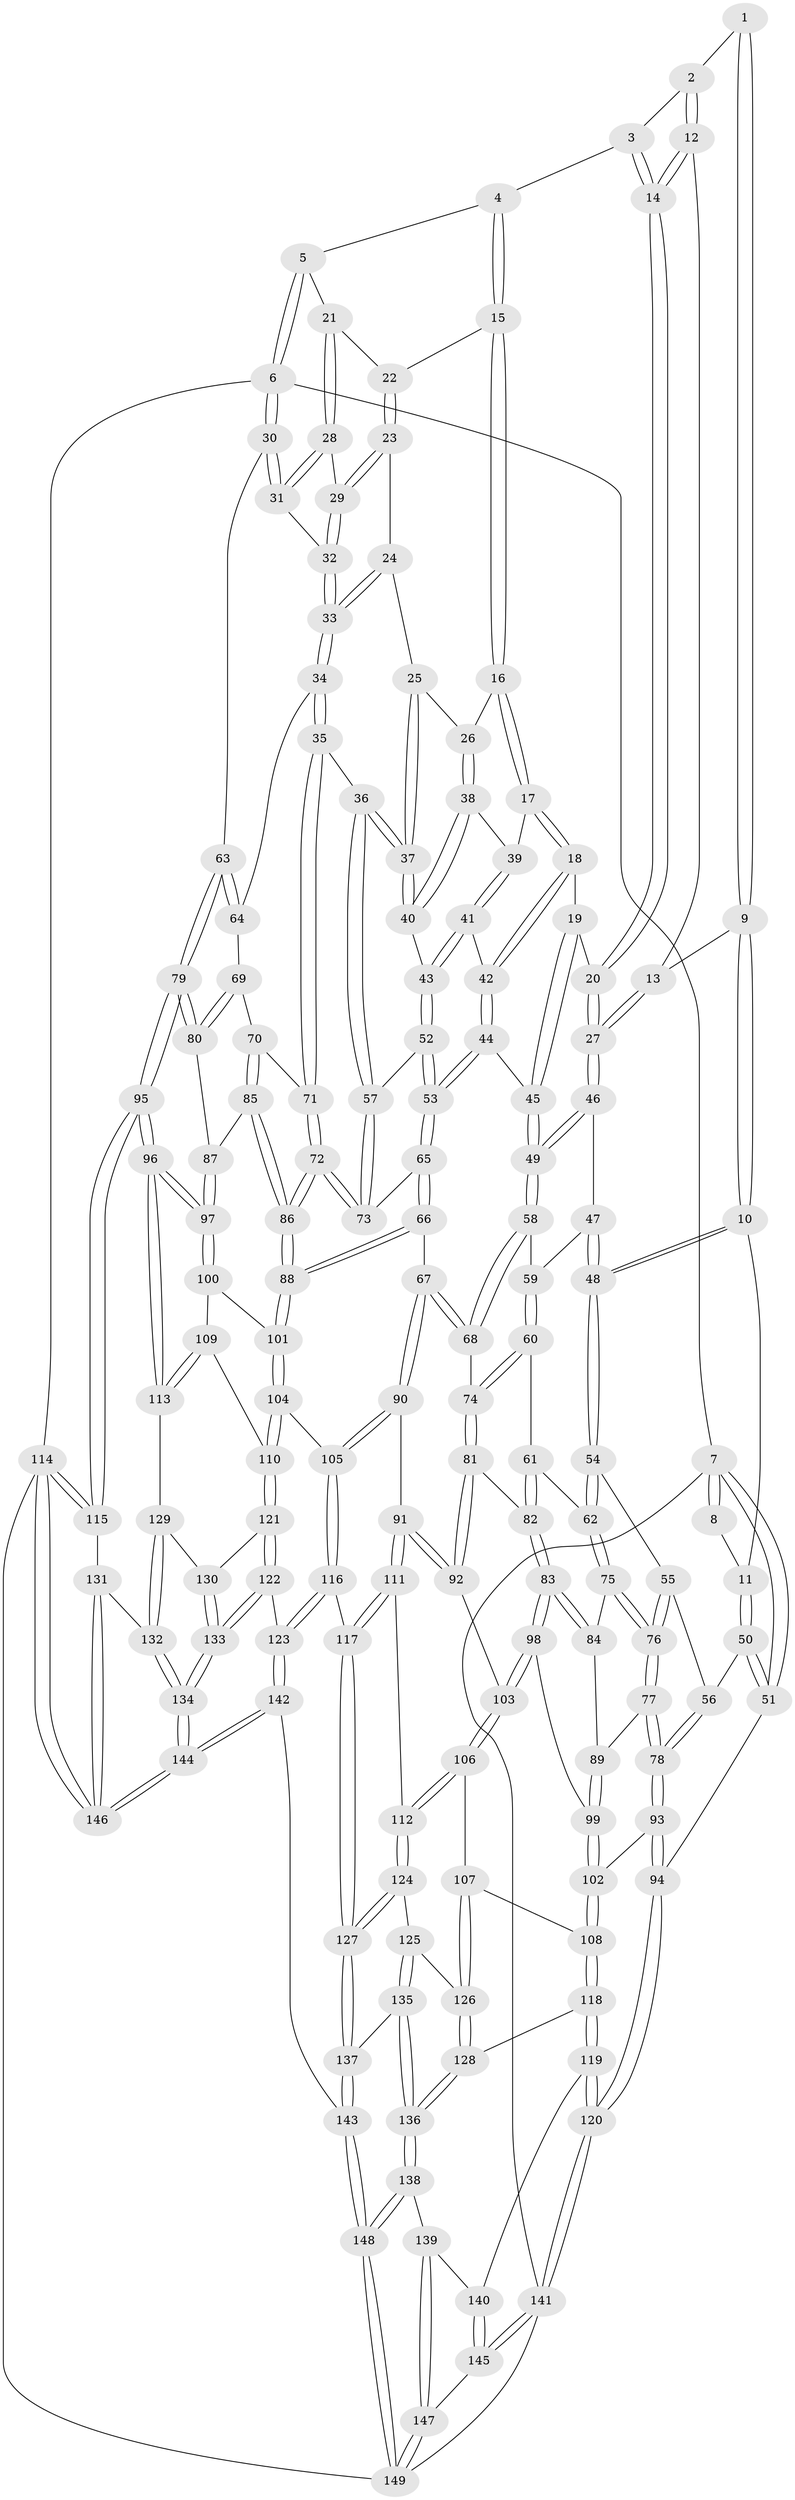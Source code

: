 // coarse degree distribution, {6: 0.11363636363636363, 9: 0.022727272727272728, 5: 0.3181818181818182, 4: 0.22727272727272727, 2: 0.09090909090909091, 3: 0.20454545454545456, 8: 0.022727272727272728}
// Generated by graph-tools (version 1.1) at 2025/21/03/04/25 18:21:22]
// undirected, 149 vertices, 369 edges
graph export_dot {
graph [start="1"]
  node [color=gray90,style=filled];
  1 [pos="+0.2581888672034265+0"];
  2 [pos="+0.4495727911885333+0"];
  3 [pos="+0.48524842239816424+0"];
  4 [pos="+0.5783340433952865+0"];
  5 [pos="+1+0"];
  6 [pos="+1+0"];
  7 [pos="+0+0"];
  8 [pos="+0.0876611092688859+0"];
  9 [pos="+0.21348136586468625+0.11910119905183746"];
  10 [pos="+0.1820956280813991+0.1548816257851573"];
  11 [pos="+0.10358642054665376+0.13160024674802331"];
  12 [pos="+0.3097613696225198+0.06948571698114711"];
  13 [pos="+0.30461904453996047+0.07564093394843337"];
  14 [pos="+0.42438939274803256+0.10336640246064757"];
  15 [pos="+0.612710464140798+0"];
  16 [pos="+0.6102446324648726+0.008127384503047655"];
  17 [pos="+0.5767844082902314+0.11810287383771068"];
  18 [pos="+0.5669986474515177+0.13126804637766656"];
  19 [pos="+0.5408618191446644+0.13920767394698197"];
  20 [pos="+0.42816365659030575+0.15735416606035016"];
  21 [pos="+0.894786333655234+0.06592198448634704"];
  22 [pos="+0.7872959755611545+0.07172345457942289"];
  23 [pos="+0.7668283161492228+0.12956552485420764"];
  24 [pos="+0.7391485076542087+0.1461806677789003"];
  25 [pos="+0.7286848444328563+0.15060621534105412"];
  26 [pos="+0.7186930338095083+0.14995982691871537"];
  27 [pos="+0.40553500940760684+0.18855013444239446"];
  28 [pos="+0.9030619901402376+0.10015591060612322"];
  29 [pos="+0.849355629392365+0.19734524577627716"];
  30 [pos="+1+0.2586003695590952"];
  31 [pos="+1+0.18975852062972484"];
  32 [pos="+0.8430360628570008+0.2490011794338729"];
  33 [pos="+0.8420423870864546+0.2512082644792761"];
  34 [pos="+0.838309698940202+0.26112962802175715"];
  35 [pos="+0.7952217956130186+0.2809692235351286"];
  36 [pos="+0.7905554460403006+0.2817441373786224"];
  37 [pos="+0.7792023700659974+0.2722078129957495"];
  38 [pos="+0.6932476388210677+0.178641778597141"];
  39 [pos="+0.6535706641686436+0.17966930070692833"];
  40 [pos="+0.7021330938959017+0.23516289534842055"];
  41 [pos="+0.6400657333337402+0.2449600176238122"];
  42 [pos="+0.574557703832777+0.22391456300123197"];
  43 [pos="+0.6467505581886085+0.25175068317448407"];
  44 [pos="+0.5290073622901503+0.28373561097890315"];
  45 [pos="+0.4732419086207673+0.2819855022628273"];
  46 [pos="+0.40398858516095754+0.19291592340568012"];
  47 [pos="+0.3188981849140435+0.22744447228804754"];
  48 [pos="+0.21969498837078422+0.21616812434319796"];
  49 [pos="+0.4712619834280467+0.2821524293500554"];
  50 [pos="+0+0.21603407433271204"];
  51 [pos="+0+0.2148884342838068"];
  52 [pos="+0.6462117114395244+0.29382680694525537"];
  53 [pos="+0.5944643120734313+0.35383317267604947"];
  54 [pos="+0.2176336085498141+0.2260037492062135"];
  55 [pos="+0.05973721936727834+0.34072772681302366"];
  56 [pos="+0.04847212936548619+0.34025145253877714"];
  57 [pos="+0.7491676508828626+0.3240288105751897"];
  58 [pos="+0.4508256820364461+0.32020352697954324"];
  59 [pos="+0.34042945162669974+0.29073817225189746"];
  60 [pos="+0.34100790047632173+0.36030866936603406"];
  61 [pos="+0.28163322497374066+0.3705070690451381"];
  62 [pos="+0.22119703161072374+0.3505442443926545"];
  63 [pos="+1+0.40477120361072827"];
  64 [pos="+0.8954261738733589+0.3067050705050563"];
  65 [pos="+0.5976315840404661+0.3742361594682628"];
  66 [pos="+0.5804978412031488+0.42957759141977225"];
  67 [pos="+0.5268319860957066+0.4673351128463021"];
  68 [pos="+0.4305065314576038+0.3855449138132291"];
  69 [pos="+0.8697274982384394+0.3947090338008865"];
  70 [pos="+0.8414065580837184+0.40399389116145096"];
  71 [pos="+0.8301206451238192+0.39021327229111463"];
  72 [pos="+0.7393647169139362+0.4031293937462325"];
  73 [pos="+0.732177356377333+0.3673792124449733"];
  74 [pos="+0.3988811083126057+0.3933442761146332"];
  75 [pos="+0.19514001296053632+0.3821219844170489"];
  76 [pos="+0.17435895130111076+0.39110128839865876"];
  77 [pos="+0.13112328464278747+0.47130856025898354"];
  78 [pos="+0.06666766219504418+0.5216452324743427"];
  79 [pos="+1+0.48399818368988423"];
  80 [pos="+0.9449384769973733+0.4417093973640497"];
  81 [pos="+0.3527245570395151+0.4699011060398257"];
  82 [pos="+0.30814505755713845+0.4819296682703032"];
  83 [pos="+0.27946720533152164+0.5052103470646488"];
  84 [pos="+0.2081767598787517+0.4043071383162948"];
  85 [pos="+0.8205080983867432+0.4664976278017727"];
  86 [pos="+0.7408050702559565+0.49939563122334446"];
  87 [pos="+0.8240282885266115+0.4672669244231622"];
  88 [pos="+0.7387196055680714+0.5025829058560995"];
  89 [pos="+0.2039616117247907+0.4977323698206304"];
  90 [pos="+0.5041584551435948+0.5753439163399215"];
  91 [pos="+0.47426118424360114+0.5844306212988344"];
  92 [pos="+0.45431493724777916+0.575674043284948"];
  93 [pos="+0.0328135633752689+0.5781484616089266"];
  94 [pos="+0+0.6026646492316242"];
  95 [pos="+1+0.6311866520696394"];
  96 [pos="+1+0.6316994534235244"];
  97 [pos="+0.960412683453783+0.5805341541405421"];
  98 [pos="+0.27528511105416364+0.5141668436628684"];
  99 [pos="+0.23855984876663455+0.517450077000761"];
  100 [pos="+0.7988637701531586+0.5766794796626095"];
  101 [pos="+0.738557924909713+0.5091392334476351"];
  102 [pos="+0.09968739450861677+0.6195282959842123"];
  103 [pos="+0.29293020238965894+0.5755880616207822"];
  104 [pos="+0.6198123623635752+0.6360173533574447"];
  105 [pos="+0.5893005906258452+0.6359015271792946"];
  106 [pos="+0.2743308019440078+0.6294902781024546"];
  107 [pos="+0.1503297981579023+0.6587206718797105"];
  108 [pos="+0.13474633170692218+0.6563663524019964"];
  109 [pos="+0.79301266035786+0.6315272958722219"];
  110 [pos="+0.7059040745322295+0.7093615286911218"];
  111 [pos="+0.41943877358422704+0.6653147602187267"];
  112 [pos="+0.32972800970826893+0.6933796113923594"];
  113 [pos="+0.8890851627898028+0.7257516967271747"];
  114 [pos="+1+1"];
  115 [pos="+1+0.6950939495843442"];
  116 [pos="+0.5294699482766888+0.8134485112634257"];
  117 [pos="+0.46969811313786347+0.8128519077958842"];
  118 [pos="+0.11321532334640022+0.7811078920196627"];
  119 [pos="+0.08198829379286146+0.8076007829010294"];
  120 [pos="+0+0.7470819303409324"];
  121 [pos="+0.7169966848985334+0.7368923325552317"];
  122 [pos="+0.5964140727840446+0.8239716908820036"];
  123 [pos="+0.5404773633421952+0.8229295203901535"];
  124 [pos="+0.31436047283589424+0.7514333856640635"];
  125 [pos="+0.2704328997757043+0.775047770030205"];
  126 [pos="+0.2546071925845488+0.76911566012777"];
  127 [pos="+0.4190338665037376+0.8404170396820717"];
  128 [pos="+0.1591104896340872+0.8038503945186691"];
  129 [pos="+0.8767912205099586+0.735825316012143"];
  130 [pos="+0.7347872306712002+0.753899529390682"];
  131 [pos="+0.9193011108094251+0.8561478155721485"];
  132 [pos="+0.8459034150031481+0.8818493572844123"];
  133 [pos="+0.7525105996826097+0.9237249380309753"];
  134 [pos="+0.7785769988548864+0.9786170510747035"];
  135 [pos="+0.2572647207901686+0.8746909663450324"];
  136 [pos="+0.22300528500604994+0.9088970188996097"];
  137 [pos="+0.4002998488442484+0.8766090352018083"];
  138 [pos="+0.22110318377085464+0.913746589310983"];
  139 [pos="+0.11978275354939749+0.9080828154431984"];
  140 [pos="+0.08755711470656807+0.8855772488760535"];
  141 [pos="+0+0.8955824651355005"];
  142 [pos="+0.6005816256868735+1"];
  143 [pos="+0.40978871433823877+1"];
  144 [pos="+0.7833235733052923+1"];
  145 [pos="+0.018024829832692445+0.9272799374141703"];
  146 [pos="+1+1"];
  147 [pos="+0.09116707302087117+1"];
  148 [pos="+0.29522337584248304+1"];
  149 [pos="+0.1567124178096605+1"];
  1 -- 2;
  1 -- 9;
  1 -- 9;
  2 -- 3;
  2 -- 12;
  2 -- 12;
  3 -- 4;
  3 -- 14;
  3 -- 14;
  4 -- 5;
  4 -- 15;
  4 -- 15;
  5 -- 6;
  5 -- 6;
  5 -- 21;
  6 -- 7;
  6 -- 30;
  6 -- 30;
  6 -- 114;
  7 -- 8;
  7 -- 8;
  7 -- 51;
  7 -- 51;
  7 -- 141;
  8 -- 11;
  9 -- 10;
  9 -- 10;
  9 -- 13;
  10 -- 11;
  10 -- 48;
  10 -- 48;
  11 -- 50;
  11 -- 50;
  12 -- 13;
  12 -- 14;
  12 -- 14;
  13 -- 27;
  13 -- 27;
  14 -- 20;
  14 -- 20;
  15 -- 16;
  15 -- 16;
  15 -- 22;
  16 -- 17;
  16 -- 17;
  16 -- 26;
  17 -- 18;
  17 -- 18;
  17 -- 39;
  18 -- 19;
  18 -- 42;
  18 -- 42;
  19 -- 20;
  19 -- 45;
  19 -- 45;
  20 -- 27;
  20 -- 27;
  21 -- 22;
  21 -- 28;
  21 -- 28;
  22 -- 23;
  22 -- 23;
  23 -- 24;
  23 -- 29;
  23 -- 29;
  24 -- 25;
  24 -- 33;
  24 -- 33;
  25 -- 26;
  25 -- 37;
  25 -- 37;
  26 -- 38;
  26 -- 38;
  27 -- 46;
  27 -- 46;
  28 -- 29;
  28 -- 31;
  28 -- 31;
  29 -- 32;
  29 -- 32;
  30 -- 31;
  30 -- 31;
  30 -- 63;
  31 -- 32;
  32 -- 33;
  32 -- 33;
  33 -- 34;
  33 -- 34;
  34 -- 35;
  34 -- 35;
  34 -- 64;
  35 -- 36;
  35 -- 71;
  35 -- 71;
  36 -- 37;
  36 -- 37;
  36 -- 57;
  36 -- 57;
  37 -- 40;
  37 -- 40;
  38 -- 39;
  38 -- 40;
  38 -- 40;
  39 -- 41;
  39 -- 41;
  40 -- 43;
  41 -- 42;
  41 -- 43;
  41 -- 43;
  42 -- 44;
  42 -- 44;
  43 -- 52;
  43 -- 52;
  44 -- 45;
  44 -- 53;
  44 -- 53;
  45 -- 49;
  45 -- 49;
  46 -- 47;
  46 -- 49;
  46 -- 49;
  47 -- 48;
  47 -- 48;
  47 -- 59;
  48 -- 54;
  48 -- 54;
  49 -- 58;
  49 -- 58;
  50 -- 51;
  50 -- 51;
  50 -- 56;
  51 -- 94;
  52 -- 53;
  52 -- 53;
  52 -- 57;
  53 -- 65;
  53 -- 65;
  54 -- 55;
  54 -- 62;
  54 -- 62;
  55 -- 56;
  55 -- 76;
  55 -- 76;
  56 -- 78;
  56 -- 78;
  57 -- 73;
  57 -- 73;
  58 -- 59;
  58 -- 68;
  58 -- 68;
  59 -- 60;
  59 -- 60;
  60 -- 61;
  60 -- 74;
  60 -- 74;
  61 -- 62;
  61 -- 82;
  61 -- 82;
  62 -- 75;
  62 -- 75;
  63 -- 64;
  63 -- 64;
  63 -- 79;
  63 -- 79;
  64 -- 69;
  65 -- 66;
  65 -- 66;
  65 -- 73;
  66 -- 67;
  66 -- 88;
  66 -- 88;
  67 -- 68;
  67 -- 68;
  67 -- 90;
  67 -- 90;
  68 -- 74;
  69 -- 70;
  69 -- 80;
  69 -- 80;
  70 -- 71;
  70 -- 85;
  70 -- 85;
  71 -- 72;
  71 -- 72;
  72 -- 73;
  72 -- 73;
  72 -- 86;
  72 -- 86;
  74 -- 81;
  74 -- 81;
  75 -- 76;
  75 -- 76;
  75 -- 84;
  76 -- 77;
  76 -- 77;
  77 -- 78;
  77 -- 78;
  77 -- 89;
  78 -- 93;
  78 -- 93;
  79 -- 80;
  79 -- 80;
  79 -- 95;
  79 -- 95;
  80 -- 87;
  81 -- 82;
  81 -- 92;
  81 -- 92;
  82 -- 83;
  82 -- 83;
  83 -- 84;
  83 -- 84;
  83 -- 98;
  83 -- 98;
  84 -- 89;
  85 -- 86;
  85 -- 86;
  85 -- 87;
  86 -- 88;
  86 -- 88;
  87 -- 97;
  87 -- 97;
  88 -- 101;
  88 -- 101;
  89 -- 99;
  89 -- 99;
  90 -- 91;
  90 -- 105;
  90 -- 105;
  91 -- 92;
  91 -- 92;
  91 -- 111;
  91 -- 111;
  92 -- 103;
  93 -- 94;
  93 -- 94;
  93 -- 102;
  94 -- 120;
  94 -- 120;
  95 -- 96;
  95 -- 96;
  95 -- 115;
  95 -- 115;
  96 -- 97;
  96 -- 97;
  96 -- 113;
  96 -- 113;
  97 -- 100;
  97 -- 100;
  98 -- 99;
  98 -- 103;
  98 -- 103;
  99 -- 102;
  99 -- 102;
  100 -- 101;
  100 -- 109;
  101 -- 104;
  101 -- 104;
  102 -- 108;
  102 -- 108;
  103 -- 106;
  103 -- 106;
  104 -- 105;
  104 -- 110;
  104 -- 110;
  105 -- 116;
  105 -- 116;
  106 -- 107;
  106 -- 112;
  106 -- 112;
  107 -- 108;
  107 -- 126;
  107 -- 126;
  108 -- 118;
  108 -- 118;
  109 -- 110;
  109 -- 113;
  109 -- 113;
  110 -- 121;
  110 -- 121;
  111 -- 112;
  111 -- 117;
  111 -- 117;
  112 -- 124;
  112 -- 124;
  113 -- 129;
  114 -- 115;
  114 -- 115;
  114 -- 146;
  114 -- 146;
  114 -- 149;
  115 -- 131;
  116 -- 117;
  116 -- 123;
  116 -- 123;
  117 -- 127;
  117 -- 127;
  118 -- 119;
  118 -- 119;
  118 -- 128;
  119 -- 120;
  119 -- 120;
  119 -- 140;
  120 -- 141;
  120 -- 141;
  121 -- 122;
  121 -- 122;
  121 -- 130;
  122 -- 123;
  122 -- 133;
  122 -- 133;
  123 -- 142;
  123 -- 142;
  124 -- 125;
  124 -- 127;
  124 -- 127;
  125 -- 126;
  125 -- 135;
  125 -- 135;
  126 -- 128;
  126 -- 128;
  127 -- 137;
  127 -- 137;
  128 -- 136;
  128 -- 136;
  129 -- 130;
  129 -- 132;
  129 -- 132;
  130 -- 133;
  130 -- 133;
  131 -- 132;
  131 -- 146;
  131 -- 146;
  132 -- 134;
  132 -- 134;
  133 -- 134;
  133 -- 134;
  134 -- 144;
  134 -- 144;
  135 -- 136;
  135 -- 136;
  135 -- 137;
  136 -- 138;
  136 -- 138;
  137 -- 143;
  137 -- 143;
  138 -- 139;
  138 -- 148;
  138 -- 148;
  139 -- 140;
  139 -- 147;
  139 -- 147;
  140 -- 145;
  140 -- 145;
  141 -- 145;
  141 -- 145;
  141 -- 149;
  142 -- 143;
  142 -- 144;
  142 -- 144;
  143 -- 148;
  143 -- 148;
  144 -- 146;
  144 -- 146;
  145 -- 147;
  147 -- 149;
  147 -- 149;
  148 -- 149;
  148 -- 149;
}
